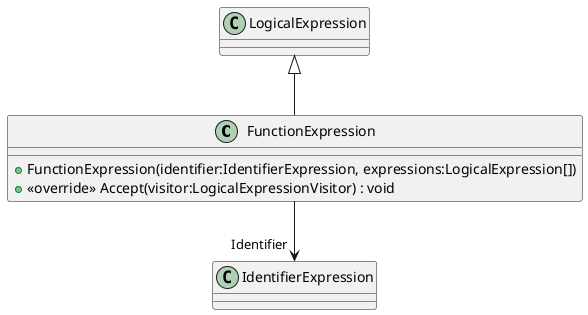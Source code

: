 @startuml
class FunctionExpression {
    + FunctionExpression(identifier:IdentifierExpression, expressions:LogicalExpression[])
    + <<override>> Accept(visitor:LogicalExpressionVisitor) : void
}
LogicalExpression <|-- FunctionExpression
FunctionExpression --> "Identifier" IdentifierExpression
@enduml
